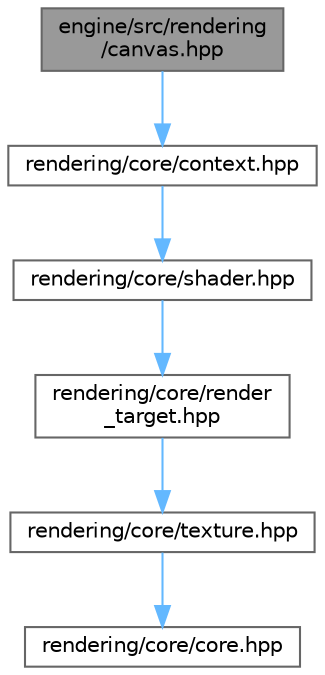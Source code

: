 digraph "engine/src/rendering/canvas.hpp"
{
 // LATEX_PDF_SIZE
  bgcolor="transparent";
  edge [fontname=Helvetica,fontsize=10,labelfontname=Helvetica,labelfontsize=10];
  node [fontname=Helvetica,fontsize=10,shape=box,height=0.2,width=0.4];
  Node1 [id="Node000001",label="engine/src/rendering\l/canvas.hpp",height=0.2,width=0.4,color="gray40", fillcolor="grey60", style="filled", fontcolor="black",tooltip=" "];
  Node1 -> Node2 [id="edge1_Node000001_Node000002",color="steelblue1",style="solid",tooltip=" "];
  Node2 [id="Node000002",label="rendering/core/context.hpp",height=0.2,width=0.4,color="grey40", fillcolor="white", style="filled",URL="$rendering_2core_2context_8hpp.html",tooltip=" "];
  Node2 -> Node3 [id="edge2_Node000002_Node000003",color="steelblue1",style="solid",tooltip=" "];
  Node3 [id="Node000003",label="rendering/core/shader.hpp",height=0.2,width=0.4,color="grey40", fillcolor="white", style="filled",URL="$shader_8hpp.html",tooltip=" "];
  Node3 -> Node4 [id="edge3_Node000003_Node000004",color="steelblue1",style="solid",tooltip=" "];
  Node4 [id="Node000004",label="rendering/core/render\l_target.hpp",height=0.2,width=0.4,color="grey40", fillcolor="white", style="filled",URL="$render__target_8hpp.html",tooltip=" "];
  Node4 -> Node5 [id="edge4_Node000004_Node000005",color="steelblue1",style="solid",tooltip=" "];
  Node5 [id="Node000005",label="rendering/core/texture.hpp",height=0.2,width=0.4,color="grey40", fillcolor="white", style="filled",URL="$texture_8hpp.html",tooltip=" "];
  Node5 -> Node6 [id="edge5_Node000005_Node000006",color="steelblue1",style="solid",tooltip=" "];
  Node6 [id="Node000006",label="rendering/core/core.hpp",height=0.2,width=0.4,color="grey40", fillcolor="white", style="filled",URL="$rendering_2core_2core_8hpp.html",tooltip=" "];
}
